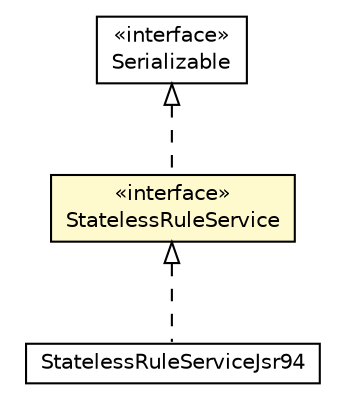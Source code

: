 #!/usr/local/bin/dot
#
# Class diagram 
# Generated by UMLGraph version R5_6_6-8-g8d7759 (http://www.umlgraph.org/)
#

digraph G {
	edge [fontname="Helvetica",fontsize=10,labelfontname="Helvetica",labelfontsize=10];
	node [fontname="Helvetica",fontsize=10,shape=plaintext];
	nodesep=0.25;
	ranksep=0.5;
	// org.dayatang.rule.StatelessRuleService
	c94326 [label=<<table title="org.dayatang.rule.StatelessRuleService" border="0" cellborder="1" cellspacing="0" cellpadding="2" port="p" bgcolor="lemonChiffon" href="./StatelessRuleService.html">
		<tr><td><table border="0" cellspacing="0" cellpadding="1">
<tr><td align="center" balign="center"> &#171;interface&#187; </td></tr>
<tr><td align="center" balign="center"> StatelessRuleService </td></tr>
		</table></td></tr>
		</table>>, URL="./StatelessRuleService.html", fontname="Helvetica", fontcolor="black", fontsize=10.0];
	// org.dayatang.rule.impl.StatelessRuleServiceJsr94
	c94331 [label=<<table title="org.dayatang.rule.impl.StatelessRuleServiceJsr94" border="0" cellborder="1" cellspacing="0" cellpadding="2" port="p" href="./impl/StatelessRuleServiceJsr94.html">
		<tr><td><table border="0" cellspacing="0" cellpadding="1">
<tr><td align="center" balign="center"> StatelessRuleServiceJsr94 </td></tr>
		</table></td></tr>
		</table>>, URL="./impl/StatelessRuleServiceJsr94.html", fontname="Helvetica", fontcolor="black", fontsize=10.0];
	//org.dayatang.rule.StatelessRuleService implements java.io.Serializable
	c94440:p -> c94326:p [dir=back,arrowtail=empty,style=dashed];
	//org.dayatang.rule.impl.StatelessRuleServiceJsr94 implements org.dayatang.rule.StatelessRuleService
	c94326:p -> c94331:p [dir=back,arrowtail=empty,style=dashed];
	// java.io.Serializable
	c94440 [label=<<table title="java.io.Serializable" border="0" cellborder="1" cellspacing="0" cellpadding="2" port="p" href="http://java.sun.com/j2se/1.4.2/docs/api/java/io/Serializable.html">
		<tr><td><table border="0" cellspacing="0" cellpadding="1">
<tr><td align="center" balign="center"> &#171;interface&#187; </td></tr>
<tr><td align="center" balign="center"> Serializable </td></tr>
		</table></td></tr>
		</table>>, URL="http://java.sun.com/j2se/1.4.2/docs/api/java/io/Serializable.html", fontname="Helvetica", fontcolor="black", fontsize=10.0];
}

